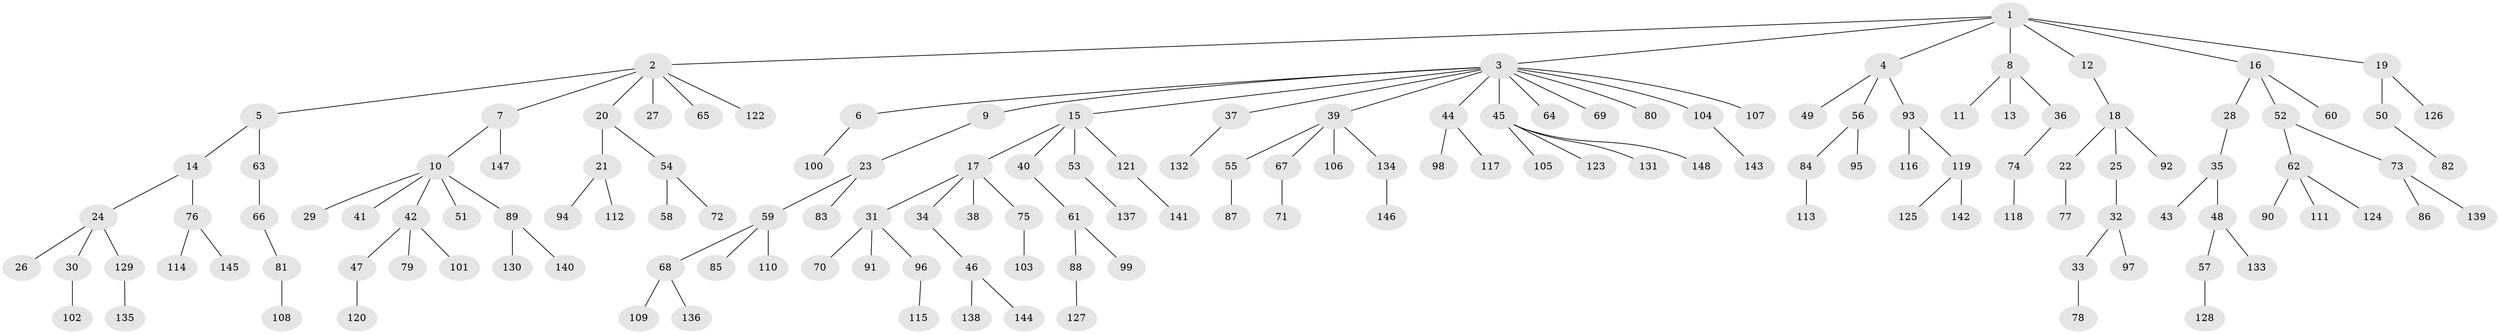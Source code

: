 // Generated by graph-tools (version 1.1) at 2025/02/03/09/25 03:02:24]
// undirected, 148 vertices, 147 edges
graph export_dot {
graph [start="1"]
  node [color=gray90,style=filled];
  1;
  2;
  3;
  4;
  5;
  6;
  7;
  8;
  9;
  10;
  11;
  12;
  13;
  14;
  15;
  16;
  17;
  18;
  19;
  20;
  21;
  22;
  23;
  24;
  25;
  26;
  27;
  28;
  29;
  30;
  31;
  32;
  33;
  34;
  35;
  36;
  37;
  38;
  39;
  40;
  41;
  42;
  43;
  44;
  45;
  46;
  47;
  48;
  49;
  50;
  51;
  52;
  53;
  54;
  55;
  56;
  57;
  58;
  59;
  60;
  61;
  62;
  63;
  64;
  65;
  66;
  67;
  68;
  69;
  70;
  71;
  72;
  73;
  74;
  75;
  76;
  77;
  78;
  79;
  80;
  81;
  82;
  83;
  84;
  85;
  86;
  87;
  88;
  89;
  90;
  91;
  92;
  93;
  94;
  95;
  96;
  97;
  98;
  99;
  100;
  101;
  102;
  103;
  104;
  105;
  106;
  107;
  108;
  109;
  110;
  111;
  112;
  113;
  114;
  115;
  116;
  117;
  118;
  119;
  120;
  121;
  122;
  123;
  124;
  125;
  126;
  127;
  128;
  129;
  130;
  131;
  132;
  133;
  134;
  135;
  136;
  137;
  138;
  139;
  140;
  141;
  142;
  143;
  144;
  145;
  146;
  147;
  148;
  1 -- 2;
  1 -- 3;
  1 -- 4;
  1 -- 8;
  1 -- 12;
  1 -- 16;
  1 -- 19;
  2 -- 5;
  2 -- 7;
  2 -- 20;
  2 -- 27;
  2 -- 65;
  2 -- 122;
  3 -- 6;
  3 -- 9;
  3 -- 15;
  3 -- 37;
  3 -- 39;
  3 -- 44;
  3 -- 45;
  3 -- 64;
  3 -- 69;
  3 -- 80;
  3 -- 104;
  3 -- 107;
  4 -- 49;
  4 -- 56;
  4 -- 93;
  5 -- 14;
  5 -- 63;
  6 -- 100;
  7 -- 10;
  7 -- 147;
  8 -- 11;
  8 -- 13;
  8 -- 36;
  9 -- 23;
  10 -- 29;
  10 -- 41;
  10 -- 42;
  10 -- 51;
  10 -- 89;
  12 -- 18;
  14 -- 24;
  14 -- 76;
  15 -- 17;
  15 -- 40;
  15 -- 53;
  15 -- 121;
  16 -- 28;
  16 -- 52;
  16 -- 60;
  17 -- 31;
  17 -- 34;
  17 -- 38;
  17 -- 75;
  18 -- 22;
  18 -- 25;
  18 -- 92;
  19 -- 50;
  19 -- 126;
  20 -- 21;
  20 -- 54;
  21 -- 94;
  21 -- 112;
  22 -- 77;
  23 -- 59;
  23 -- 83;
  24 -- 26;
  24 -- 30;
  24 -- 129;
  25 -- 32;
  28 -- 35;
  30 -- 102;
  31 -- 70;
  31 -- 91;
  31 -- 96;
  32 -- 33;
  32 -- 97;
  33 -- 78;
  34 -- 46;
  35 -- 43;
  35 -- 48;
  36 -- 74;
  37 -- 132;
  39 -- 55;
  39 -- 67;
  39 -- 106;
  39 -- 134;
  40 -- 61;
  42 -- 47;
  42 -- 79;
  42 -- 101;
  44 -- 98;
  44 -- 117;
  45 -- 105;
  45 -- 123;
  45 -- 131;
  45 -- 148;
  46 -- 138;
  46 -- 144;
  47 -- 120;
  48 -- 57;
  48 -- 133;
  50 -- 82;
  52 -- 62;
  52 -- 73;
  53 -- 137;
  54 -- 58;
  54 -- 72;
  55 -- 87;
  56 -- 84;
  56 -- 95;
  57 -- 128;
  59 -- 68;
  59 -- 85;
  59 -- 110;
  61 -- 88;
  61 -- 99;
  62 -- 90;
  62 -- 111;
  62 -- 124;
  63 -- 66;
  66 -- 81;
  67 -- 71;
  68 -- 109;
  68 -- 136;
  73 -- 86;
  73 -- 139;
  74 -- 118;
  75 -- 103;
  76 -- 114;
  76 -- 145;
  81 -- 108;
  84 -- 113;
  88 -- 127;
  89 -- 130;
  89 -- 140;
  93 -- 116;
  93 -- 119;
  96 -- 115;
  104 -- 143;
  119 -- 125;
  119 -- 142;
  121 -- 141;
  129 -- 135;
  134 -- 146;
}
